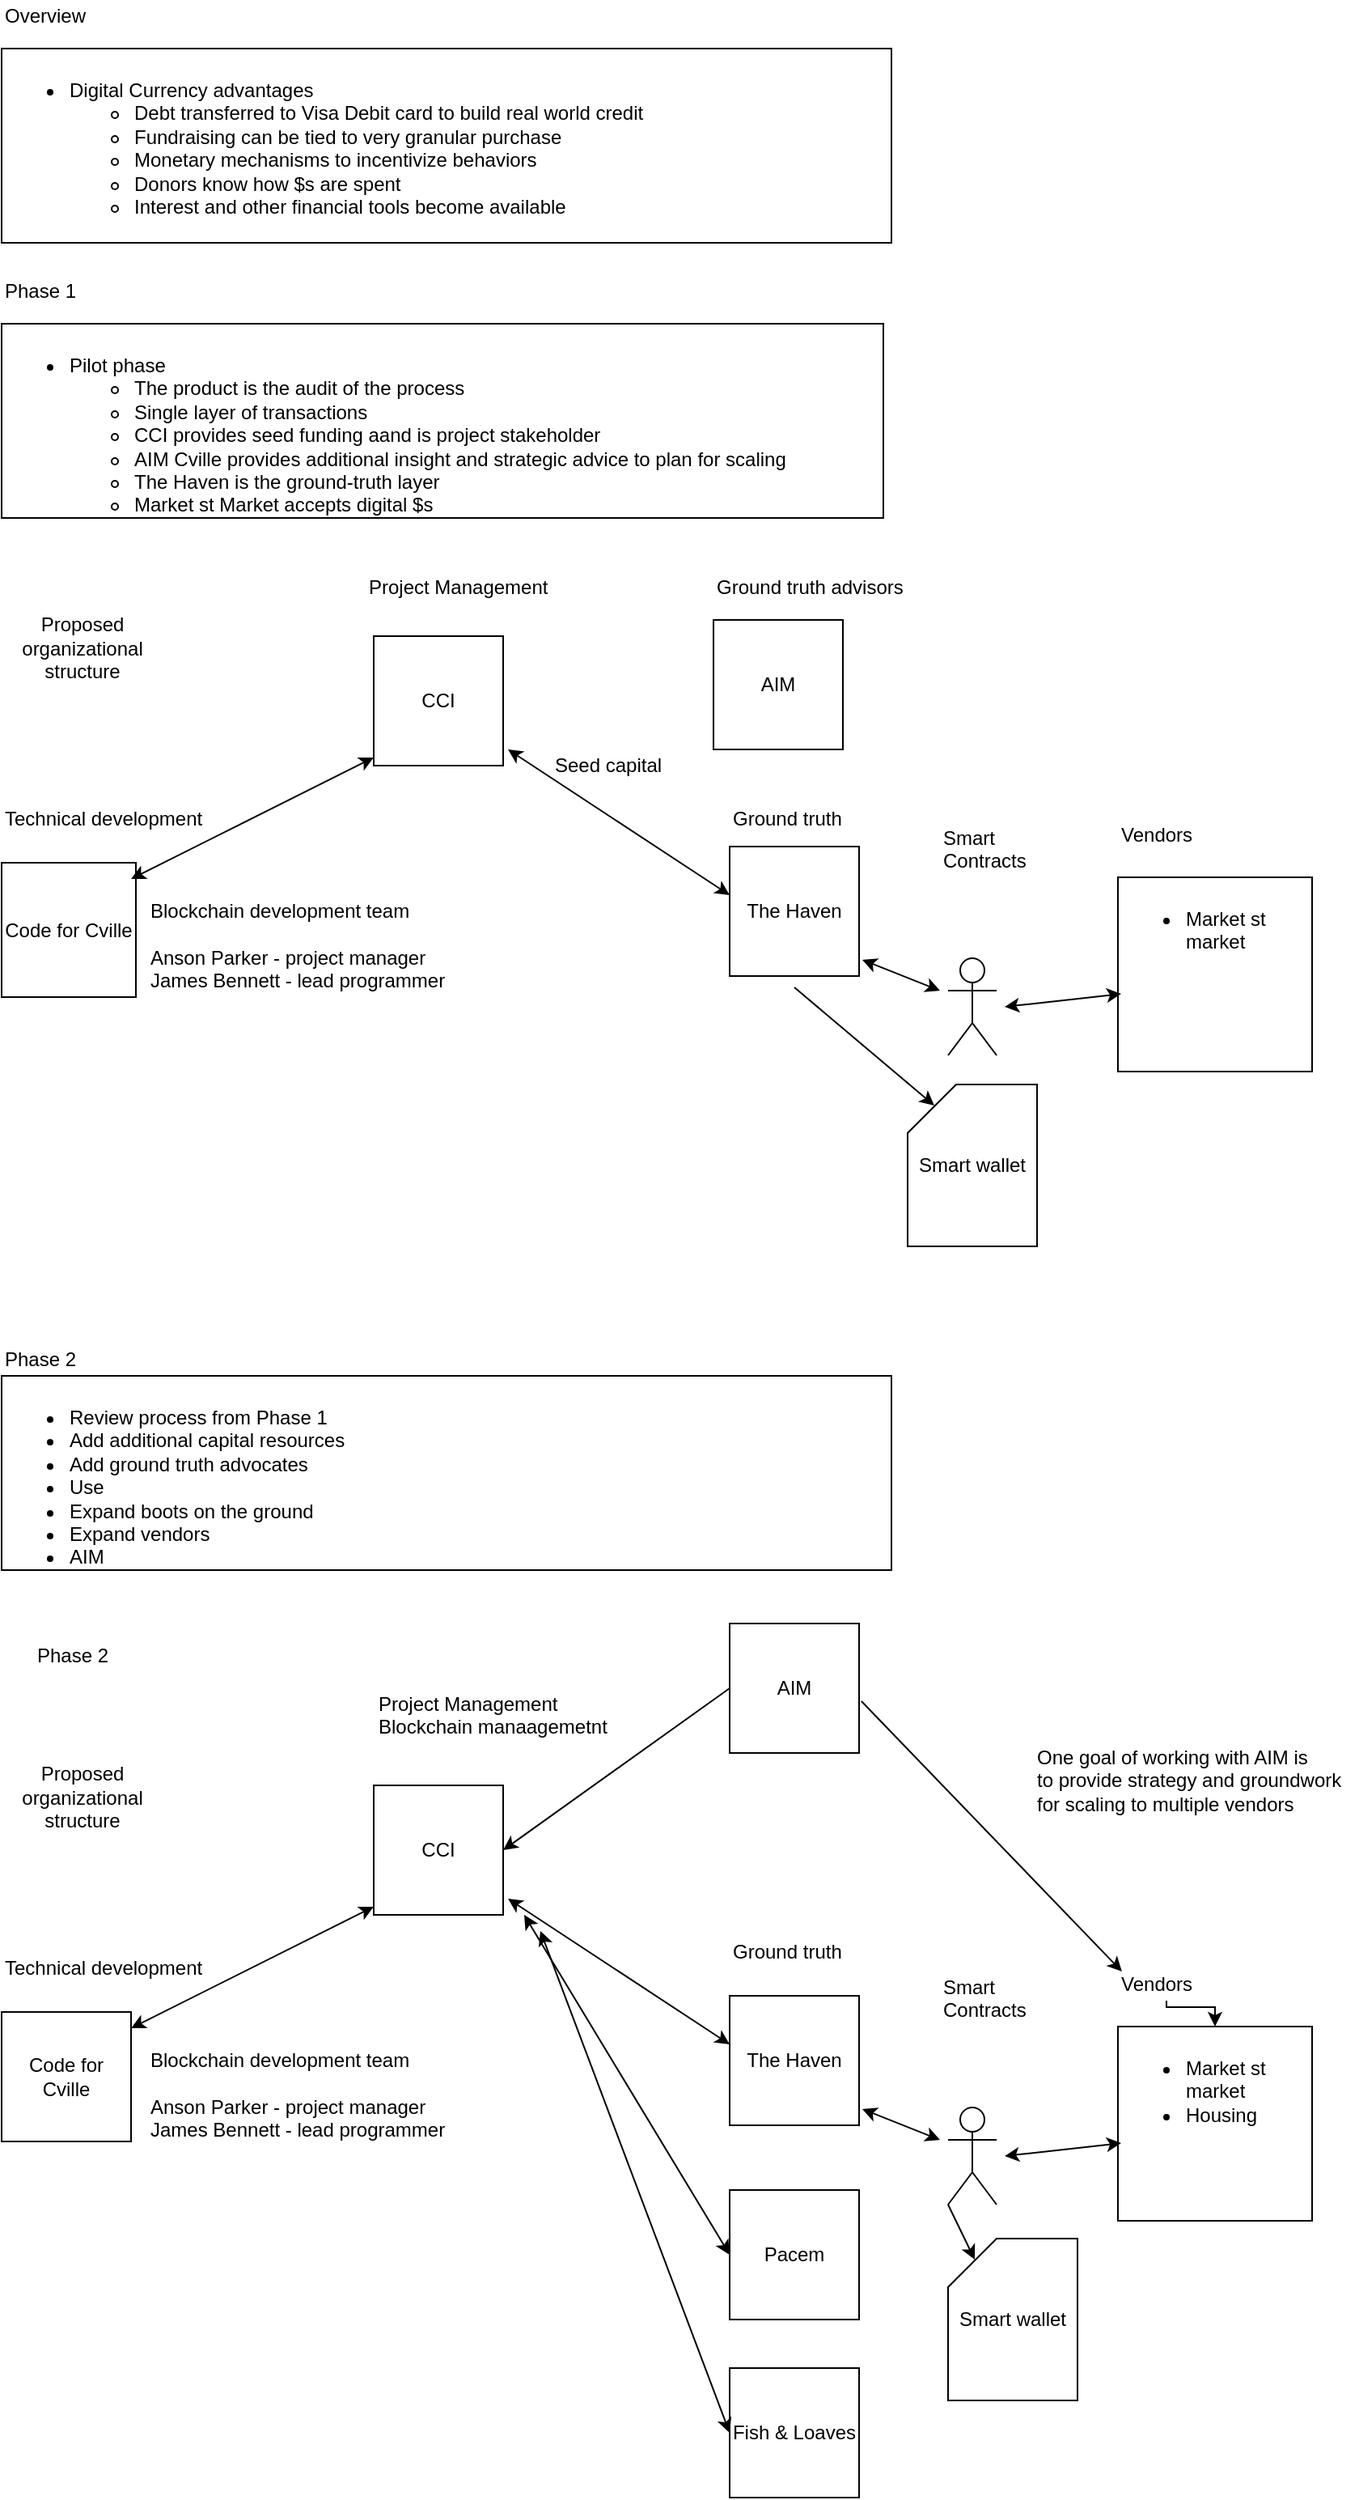 <mxGraphModel dx="710" dy="471" grid="1" gridSize="10" guides="1" tooltips="1" connect="1" arrows="1" fold="1" page="1" pageScale="1" pageWidth="1850" pageHeight="1800" background="#ffffff"><root><mxCell id="0"/><mxCell id="1" parent="0"/><mxCell id="2" value="CCI" style="whiteSpace=wrap;html=1;aspect=fixed;" parent="1" vertex="1"><mxGeometry x="420" y="393" width="80" height="80" as="geometry"/></mxCell><mxCell id="3" value="Code for Cville" style="whiteSpace=wrap;html=1;aspect=fixed;" parent="1" vertex="1"><mxGeometry x="190" y="533" width="83" height="83" as="geometry"/></mxCell><mxCell id="4" value="The Haven" style="whiteSpace=wrap;html=1;aspect=fixed;" parent="1" vertex="1"><mxGeometry x="640" y="523" width="80" height="80" as="geometry"/></mxCell><mxCell id="5" value="" style="endArrow=classic;startArrow=classic;html=1;" parent="1" edge="1"><mxGeometry width="50" height="50" relative="1" as="geometry"><mxPoint x="270" y="543" as="sourcePoint"/><mxPoint x="420" y="468" as="targetPoint"/></mxGeometry></mxCell><mxCell id="6" value="" style="endArrow=classic;startArrow=classic;html=1;exitX=0;exitY=0.375;exitPerimeter=0;" parent="1" source="4" edge="1"><mxGeometry width="50" height="50" relative="1" as="geometry"><mxPoint x="630" y="563" as="sourcePoint"/><mxPoint x="503" y="463" as="targetPoint"/></mxGeometry></mxCell><mxCell id="7" value="&lt;div&gt;Blockchain development team&lt;/div&gt;&lt;div&gt;&lt;br&gt;&lt;/div&gt;Anson Parker - project manager&lt;div&gt;James Bennett - lead programmer&lt;/div&gt;" style="text;html=1;resizable=0;points=[];autosize=1;align=left;verticalAlign=top;spacingTop=-4;" parent="1" vertex="1"><mxGeometry x="280" y="553" width="200" height="60" as="geometry"/></mxCell><mxCell id="8" value="&lt;div&gt;&lt;br&gt;&lt;/div&gt;Proposed&lt;div&gt;organizational structure&lt;/div&gt;" style="text;html=1;strokeColor=none;fillColor=none;align=center;verticalAlign=middle;whiteSpace=wrap;rounded=0;" parent="1" vertex="1"><mxGeometry x="220" y="383" width="40" height="20" as="geometry"/></mxCell><mxCell id="11" value="Project Management" style="text;html=1;resizable=0;points=[];autosize=1;align=left;verticalAlign=top;spacingTop=-4;" parent="1" vertex="1"><mxGeometry x="415" y="353" width="130" height="20" as="geometry"/></mxCell><mxCell id="12" value="Ground truth" style="text;html=1;resizable=0;points=[];autosize=1;align=left;verticalAlign=top;spacingTop=-4;" parent="1" vertex="1"><mxGeometry x="640" y="496" width="80" height="20" as="geometry"/></mxCell><mxCell id="13" value="Technical development" style="text;html=1;resizable=0;points=[];autosize=1;align=left;verticalAlign=top;spacingTop=-4;" parent="1" vertex="1"><mxGeometry x="190" y="496" width="140" height="20" as="geometry"/></mxCell><mxCell id="14" value="&lt;div&gt;&lt;ul&gt;&lt;li&gt;Digital Currency advantages&lt;/li&gt;&lt;ul&gt;&lt;li&gt;Debt transferred to Visa Debit card to build real world credit&lt;/li&gt;&lt;li&gt;Fundraising can be tied to very granular purchase&amp;nbsp;&lt;/li&gt;&lt;li&gt;Monetary mechanisms to incentivize behaviors&lt;/li&gt;&lt;li&gt;Donors know how $s are spent&lt;/li&gt;&lt;li&gt;Interest and other financial tools become available&lt;/li&gt;&lt;/ul&gt;&lt;/ul&gt;&lt;/div&gt;&lt;div&gt;&lt;br&gt;&lt;/div&gt;&lt;div&gt;&lt;br&gt;&lt;/div&gt;&lt;div&gt;&lt;br&gt;&lt;/div&gt;" style="rounded=0;whiteSpace=wrap;html=1;align=left;verticalAlign=top;" parent="1" vertex="1"><mxGeometry x="190" y="30" width="550" height="120" as="geometry"/></mxCell><mxCell id="15" style="edgeStyle=orthogonalEdgeStyle;rounded=0;html=1;exitX=0.5;exitY=1;entryX=0.5;entryY=1;jettySize=auto;orthogonalLoop=1;" parent="1" source="8" target="8" edge="1"><mxGeometry relative="1" as="geometry"/></mxCell><mxCell id="17" value="&lt;ul&gt;&lt;li&gt;Market st market&lt;/li&gt;&lt;/ul&gt;" style="whiteSpace=wrap;html=1;aspect=fixed;align=left;verticalAlign=top;" parent="1" vertex="1"><mxGeometry x="880" y="542" width="120" height="120" as="geometry"/></mxCell><mxCell id="18" value="Vendors" style="text;html=1;resizable=0;points=[];autosize=1;align=left;verticalAlign=top;spacingTop=-4;" parent="1" vertex="1"><mxGeometry x="880" y="506" width="60" height="20" as="geometry"/></mxCell><mxCell id="22" value="Phase 1" style="text;html=1;resizable=0;points=[];autosize=1;align=left;verticalAlign=top;spacingTop=-4;" parent="1" vertex="1"><mxGeometry x="190" y="170" width="60" height="20" as="geometry"/></mxCell><mxCell id="26" value="&lt;ul&gt;&lt;li&gt;Review process from Phase 1&lt;/li&gt;&lt;li&gt;Add additional capital resources&lt;/li&gt;&lt;li&gt;Add ground truth advocates&lt;/li&gt;&lt;li&gt;Use&amp;nbsp;&lt;/li&gt;&lt;li&gt;Expand boots on the ground&lt;/li&gt;&lt;li&gt;Expand vendors&lt;/li&gt;&lt;li&gt;AIM&amp;nbsp;&lt;/li&gt;&lt;/ul&gt;" style="rounded=0;whiteSpace=wrap;html=1;align=left;verticalAlign=top;" parent="1" vertex="1"><mxGeometry x="190" y="850" width="550" height="120" as="geometry"/></mxCell><mxCell id="27" value="Phase 2" style="text;html=1;resizable=0;points=[];autosize=1;align=left;verticalAlign=top;spacingTop=-4;" parent="1" vertex="1"><mxGeometry x="190" y="830" width="60" height="20" as="geometry"/></mxCell><mxCell id="29" value="" style="endArrow=classic;startArrow=classic;html=1;exitX=1.025;exitY=0.875;exitPerimeter=0;" parent="1" source="4" edge="1"><mxGeometry width="50" height="50" relative="1" as="geometry"><mxPoint x="720" y="612" as="sourcePoint"/><mxPoint x="770" y="612" as="targetPoint"/></mxGeometry></mxCell><mxCell id="30" value="Smart&amp;nbsp;&lt;div&gt;Contracts&lt;/div&gt;" style="text;html=1;resizable=0;points=[];autosize=1;align=left;verticalAlign=top;spacingTop=-4;" parent="1" vertex="1"><mxGeometry x="770" y="508" width="70" height="30" as="geometry"/></mxCell><mxCell id="32" value="Seed capital" style="text;html=1;resizable=0;points=[];autosize=1;align=left;verticalAlign=top;spacingTop=-4;" parent="1" vertex="1"><mxGeometry x="530" y="463" width="80" height="20" as="geometry"/></mxCell><mxCell id="33" value="" style="shape=umlActor;verticalLabelPosition=bottom;labelBackgroundColor=#ffffff;verticalAlign=top;html=1;" parent="1" vertex="1"><mxGeometry x="775" y="592" width="30" height="60" as="geometry"/></mxCell><mxCell id="35" value="" style="endArrow=classic;startArrow=classic;html=1;entryX=0.017;entryY=0.6;entryPerimeter=0;" parent="1" target="17" edge="1"><mxGeometry width="50" height="50" relative="1" as="geometry"><mxPoint x="810" y="622" as="sourcePoint"/><mxPoint x="780" y="622" as="targetPoint"/></mxGeometry></mxCell><mxCell id="55" value="CCI" style="whiteSpace=wrap;html=1;aspect=fixed;" parent="1" vertex="1"><mxGeometry x="420" y="1103" width="80" height="80" as="geometry"/></mxCell><mxCell id="56" value="Code for Cville" style="whiteSpace=wrap;html=1;aspect=fixed;" parent="1" vertex="1"><mxGeometry x="190" y="1243" width="80" height="80" as="geometry"/></mxCell><mxCell id="57" value="The Haven" style="whiteSpace=wrap;html=1;aspect=fixed;" parent="1" vertex="1"><mxGeometry x="640" y="1233" width="80" height="80" as="geometry"/></mxCell><mxCell id="58" value="" style="endArrow=classic;startArrow=classic;html=1;" parent="1" edge="1"><mxGeometry width="50" height="50" relative="1" as="geometry"><mxPoint x="270" y="1253" as="sourcePoint"/><mxPoint x="420" y="1178" as="targetPoint"/></mxGeometry></mxCell><mxCell id="59" value="" style="endArrow=classic;startArrow=classic;html=1;exitX=0;exitY=0.375;exitPerimeter=0;" parent="1" source="57" edge="1"><mxGeometry width="50" height="50" relative="1" as="geometry"><mxPoint x="630" y="1273" as="sourcePoint"/><mxPoint x="503" y="1173" as="targetPoint"/></mxGeometry></mxCell><mxCell id="60" value="&lt;div&gt;Blockchain development team&lt;/div&gt;&lt;div&gt;&lt;br&gt;&lt;/div&gt;Anson Parker - project manager&lt;div&gt;James Bennett - lead programmer&lt;/div&gt;" style="text;html=1;resizable=0;points=[];autosize=1;align=left;verticalAlign=top;spacingTop=-4;" parent="1" vertex="1"><mxGeometry x="280" y="1263" width="200" height="60" as="geometry"/></mxCell><mxCell id="61" value="&lt;div&gt;&lt;br&gt;&lt;/div&gt;Proposed&lt;div&gt;organizational structure&lt;/div&gt;" style="text;html=1;strokeColor=none;fillColor=none;align=center;verticalAlign=middle;whiteSpace=wrap;rounded=0;" parent="1" vertex="1"><mxGeometry x="220" y="1093" width="40" height="20" as="geometry"/></mxCell><mxCell id="62" value="Project Management&lt;div&gt;Blockchain manaagemetnt&lt;/div&gt;" style="text;html=1;resizable=0;points=[];autosize=1;align=left;verticalAlign=top;spacingTop=-4;" parent="1" vertex="1"><mxGeometry x="421" y="1043" width="160" height="30" as="geometry"/></mxCell><mxCell id="63" value="Ground truth" style="text;html=1;resizable=0;points=[];autosize=1;align=left;verticalAlign=top;spacingTop=-4;" parent="1" vertex="1"><mxGeometry x="640" y="1196" width="80" height="20" as="geometry"/></mxCell><mxCell id="64" value="Technical development" style="text;html=1;resizable=0;points=[];autosize=1;align=left;verticalAlign=top;spacingTop=-4;" parent="1" vertex="1"><mxGeometry x="190" y="1206" width="140" height="20" as="geometry"/></mxCell><mxCell id="65" style="edgeStyle=orthogonalEdgeStyle;rounded=0;html=1;exitX=0.5;exitY=1;entryX=0.5;entryY=1;jettySize=auto;orthogonalLoop=1;" parent="1" source="61" target="61" edge="1"><mxGeometry relative="1" as="geometry"/></mxCell><mxCell id="66" value="&lt;ul&gt;&lt;li&gt;Market st market&lt;/li&gt;&lt;li&gt;Housing&lt;/li&gt;&lt;/ul&gt;" style="whiteSpace=wrap;html=1;aspect=fixed;align=left;verticalAlign=top;" parent="1" vertex="1"><mxGeometry x="880" y="1252" width="120" height="120" as="geometry"/></mxCell><mxCell id="85" value="" style="edgeStyle=orthogonalEdgeStyle;rounded=0;html=1;jettySize=auto;orthogonalLoop=1;" edge="1" parent="1" source="67" target="66"><mxGeometry relative="1" as="geometry"><Array as="points"><mxPoint x="910" y="1240"/><mxPoint x="940" y="1240"/></Array></mxGeometry></mxCell><mxCell id="67" value="Vendors" style="text;html=1;resizable=0;points=[];autosize=1;align=left;verticalAlign=top;spacingTop=-4;" parent="1" vertex="1"><mxGeometry x="880" y="1216" width="60" height="20" as="geometry"/></mxCell><mxCell id="68" value="Phase 2" style="text;html=1;resizable=0;points=[];autosize=1;align=left;verticalAlign=top;spacingTop=-4;" parent="1" vertex="1"><mxGeometry x="210" y="1013" width="60" height="20" as="geometry"/></mxCell><mxCell id="69" value="" style="endArrow=classic;startArrow=classic;html=1;exitX=1.025;exitY=0.875;exitPerimeter=0;" parent="1" source="57" edge="1"><mxGeometry width="50" height="50" relative="1" as="geometry"><mxPoint x="720" y="1322" as="sourcePoint"/><mxPoint x="770" y="1322" as="targetPoint"/></mxGeometry></mxCell><mxCell id="70" value="Smart&amp;nbsp;&lt;div&gt;Contracts&lt;/div&gt;" style="text;html=1;resizable=0;points=[];autosize=1;align=left;verticalAlign=top;spacingTop=-4;" parent="1" vertex="1"><mxGeometry x="770" y="1218" width="70" height="30" as="geometry"/></mxCell><mxCell id="72" value="" style="shape=umlActor;verticalLabelPosition=bottom;labelBackgroundColor=#ffffff;verticalAlign=top;html=1;" parent="1" vertex="1"><mxGeometry x="775" y="1302" width="30" height="60" as="geometry"/></mxCell><mxCell id="73" value="" style="endArrow=classic;startArrow=classic;html=1;entryX=0.017;entryY=0.6;entryPerimeter=0;" parent="1" target="66" edge="1"><mxGeometry width="50" height="50" relative="1" as="geometry"><mxPoint x="810" y="1332" as="sourcePoint"/><mxPoint x="780" y="1332" as="targetPoint"/></mxGeometry></mxCell><mxCell id="74" value="Pacem" style="whiteSpace=wrap;html=1;aspect=fixed;" parent="1" vertex="1"><mxGeometry x="640" y="1353" width="80" height="80" as="geometry"/></mxCell><mxCell id="75" value="Fish &amp;amp; Loaves" style="whiteSpace=wrap;html=1;aspect=fixed;" parent="1" vertex="1"><mxGeometry x="640" y="1463" width="80" height="80" as="geometry"/></mxCell><mxCell id="76" value="AIM" style="whiteSpace=wrap;html=1;aspect=fixed;" parent="1" vertex="1"><mxGeometry x="640" y="1003" width="80" height="80" as="geometry"/></mxCell><mxCell id="77" value="Overview" style="text;html=1;resizable=0;points=[];autosize=1;align=left;verticalAlign=top;spacingTop=-4;" parent="1" vertex="1"><mxGeometry x="190" width="70" height="20" as="geometry"/></mxCell><mxCell id="78" value="&lt;div&gt;&lt;ul&gt;&lt;li&gt;Pilot phase&lt;/li&gt;&lt;ul&gt;&lt;li&gt;The product is the audit of the process&lt;/li&gt;&lt;li&gt;Single layer of transactions&lt;/li&gt;&lt;li&gt;CCI provides seed funding aand is project stakeholder&lt;/li&gt;&lt;li&gt;AIM Cville provides additional insight and strategic advice to plan for scaling&lt;/li&gt;&lt;li&gt;The Haven is the ground-truth layer&lt;/li&gt;&lt;li&gt;Market st Market accepts digital $s&amp;nbsp;&lt;/li&gt;&lt;/ul&gt;&lt;/ul&gt;&lt;/div&gt;&lt;div&gt;&lt;br&gt;&lt;/div&gt;&lt;div&gt;&lt;br&gt;&lt;/div&gt;&lt;div&gt;&lt;br&gt;&lt;/div&gt;" style="rounded=0;whiteSpace=wrap;html=1;align=left;verticalAlign=top;" parent="1" vertex="1"><mxGeometry x="190" y="200" width="545" height="120" as="geometry"/></mxCell><mxCell id="79" value="" style="endArrow=classic;html=1;entryX=1;entryY=0.5;exitX=0;exitY=0.5;" parent="1" source="76" target="55" edge="1"><mxGeometry width="50" height="50" relative="1" as="geometry"><mxPoint x="860" y="1090" as="sourcePoint"/><mxPoint x="930" y="990" as="targetPoint"/></mxGeometry></mxCell><mxCell id="81" value="" style="endArrow=classic;startArrow=classic;html=1;exitX=0;exitY=0.5;" parent="1" source="74" edge="1"><mxGeometry width="50" height="50" relative="1" as="geometry"><mxPoint x="650" y="1274" as="sourcePoint"/><mxPoint x="513" y="1183" as="targetPoint"/></mxGeometry></mxCell><mxCell id="82" value="" style="endArrow=classic;startArrow=classic;html=1;exitX=0;exitY=0.5;" parent="1" source="75" edge="1"><mxGeometry width="50" height="50" relative="1" as="geometry"><mxPoint x="650" y="1404" as="sourcePoint"/><mxPoint x="523" y="1193" as="targetPoint"/></mxGeometry></mxCell><mxCell id="83" value="AIM" style="whiteSpace=wrap;html=1;aspect=fixed;" vertex="1" parent="1"><mxGeometry x="630" y="383" width="80" height="80" as="geometry"/></mxCell><mxCell id="84" value="Ground truth advisors&amp;nbsp;" style="text;html=1;resizable=0;points=[];autosize=1;align=left;verticalAlign=top;spacingTop=-4;" vertex="1" parent="1"><mxGeometry x="630" y="353" width="130" height="20" as="geometry"/></mxCell><mxCell id="86" value="" style="endArrow=classic;html=1;entryX=0.041;entryY=0.1;entryPerimeter=0;exitX=1.018;exitY=0.6;exitPerimeter=0;" edge="1" parent="1" source="76" target="67"><mxGeometry width="50" height="50" relative="1" as="geometry"><mxPoint x="810" y="1130" as="sourcePoint"/><mxPoint x="860" y="1080" as="targetPoint"/></mxGeometry></mxCell><mxCell id="87" value="One goal of working with AIM is&lt;div&gt;to provide strategy and groundwork&lt;/div&gt;&lt;div&gt;for scaling to multiple vendors&lt;/div&gt;" style="text;html=1;resizable=0;points=[];autosize=1;align=left;verticalAlign=top;spacingTop=-4;" vertex="1" parent="1"><mxGeometry x="828" y="1076" width="200" height="40" as="geometry"/></mxCell><mxCell id="88" value="Smart wallet" style="shape=card;whiteSpace=wrap;html=1;" vertex="1" parent="1"><mxGeometry x="775" y="1383" width="80" height="100" as="geometry"/></mxCell><mxCell id="89" value="" style="endArrow=classic;html=1;entryX=0.206;entryY=0.13;entryPerimeter=0;exitX=0;exitY=1;exitPerimeter=0;" edge="1" parent="1" source="72" target="88"><mxGeometry width="50" height="50" relative="1" as="geometry"><mxPoint x="760" y="1400" as="sourcePoint"/><mxPoint x="810" y="1350" as="targetPoint"/></mxGeometry></mxCell><mxCell id="90" value="Smart wallet" style="shape=card;whiteSpace=wrap;html=1;" vertex="1" parent="1"><mxGeometry x="750" y="670" width="80" height="100" as="geometry"/></mxCell><mxCell id="91" value="" style="endArrow=classic;html=1;entryX=0.206;entryY=0.13;entryPerimeter=0;" edge="1" target="90" parent="1"><mxGeometry width="50" height="50" relative="1" as="geometry"><mxPoint x="680" y="610" as="sourcePoint"/><mxPoint x="715" y="626" as="targetPoint"/></mxGeometry></mxCell></root></mxGraphModel>